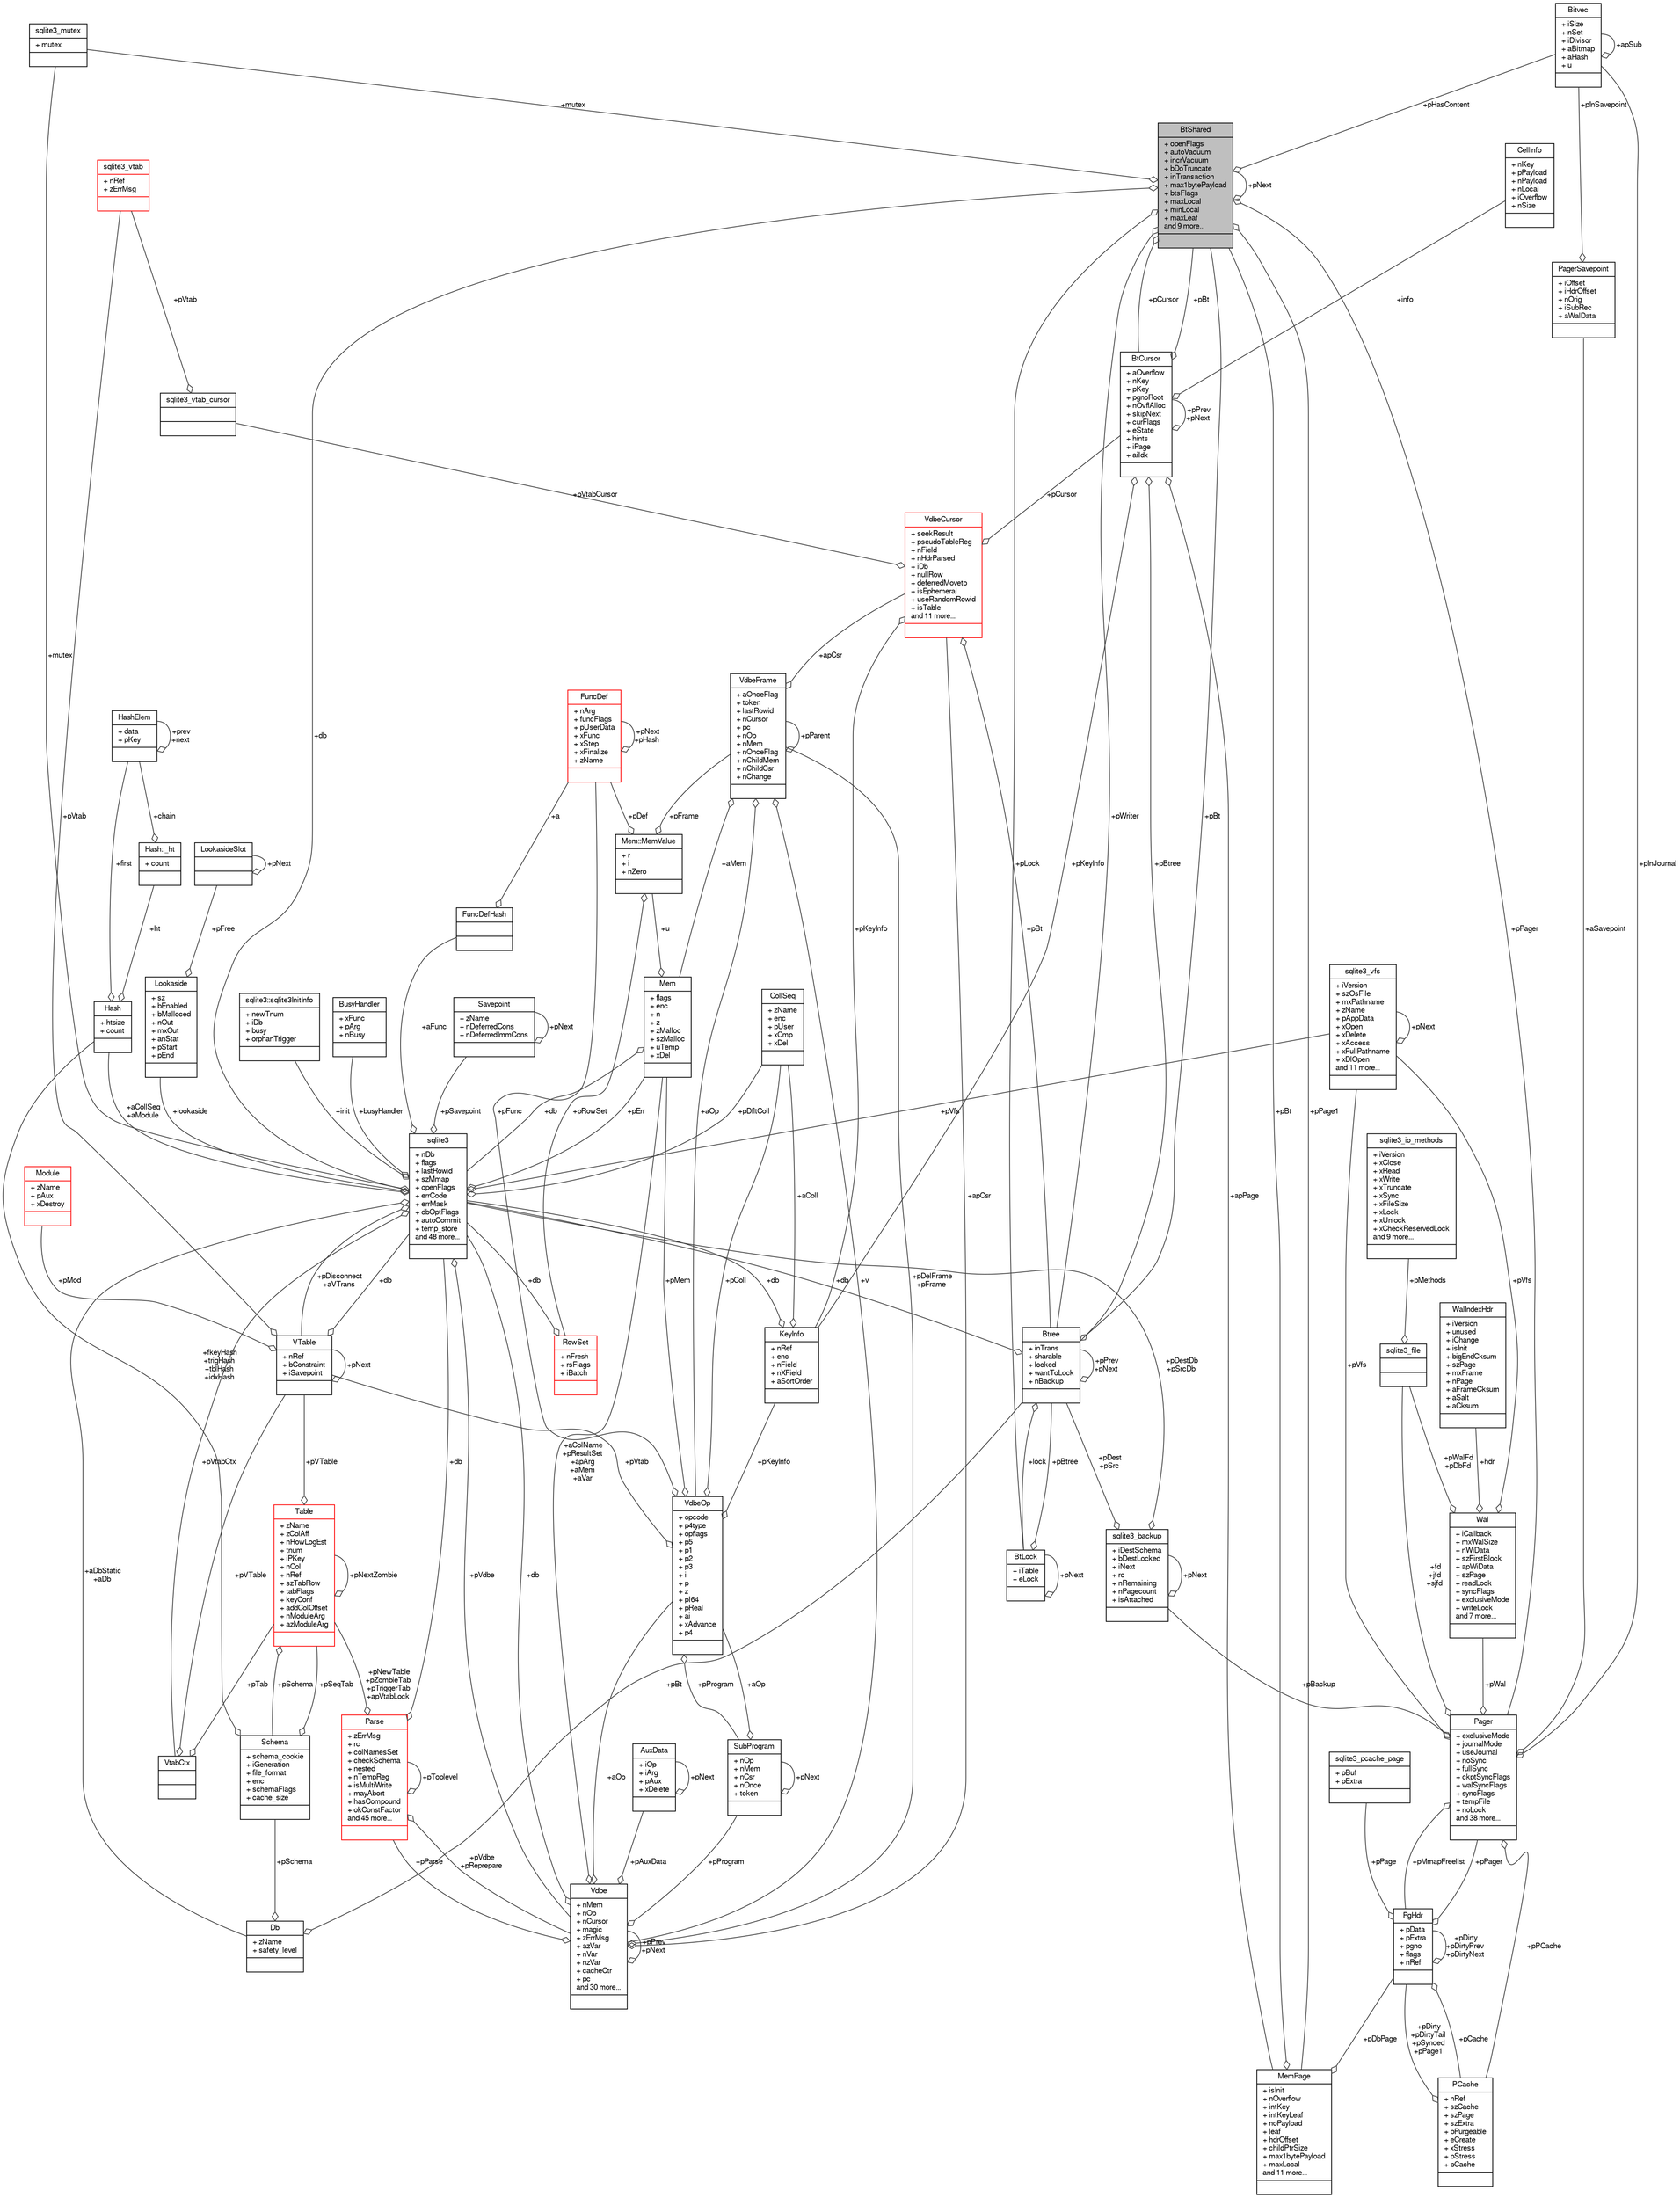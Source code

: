 digraph "BtShared"
{
  edge [fontname="FreeSans",fontsize="10",labelfontname="FreeSans",labelfontsize="10"];
  node [fontname="FreeSans",fontsize="10",shape=record];
  Node1 [label="{BtShared\n|+ openFlags\l+ autoVacuum\l+ incrVacuum\l+ bDoTruncate\l+ inTransaction\l+ max1bytePayload\l+ btsFlags\l+ maxLocal\l+ minLocal\l+ maxLeaf\land 9 more...\l|}",height=0.2,width=0.4,color="black", fillcolor="grey75", style="filled", fontcolor="black"];
  Node2 -> Node1 [color="grey25",fontsize="10",style="solid",label=" +pCursor" ,arrowhead="odiamond",fontname="FreeSans"];
  Node2 [label="{BtCursor\n|+ aOverflow\l+ nKey\l+ pKey\l+ pgnoRoot\l+ nOvflAlloc\l+ skipNext\l+ curFlags\l+ eState\l+ hints\l+ iPage\l+ aiIdx\l|}",height=0.2,width=0.4,color="black", fillcolor="white", style="filled",URL="$structBtCursor.html"];
  Node2 -> Node2 [color="grey25",fontsize="10",style="solid",label=" +pPrev\n+pNext" ,arrowhead="odiamond",fontname="FreeSans"];
  Node3 -> Node2 [color="grey25",fontsize="10",style="solid",label=" +info" ,arrowhead="odiamond",fontname="FreeSans"];
  Node3 [label="{CellInfo\n|+ nKey\l+ pPayload\l+ nPayload\l+ nLocal\l+ iOverflow\l+ nSize\l|}",height=0.2,width=0.4,color="black", fillcolor="white", style="filled",URL="$structCellInfo.html"];
  Node1 -> Node2 [color="grey25",fontsize="10",style="solid",label=" +pBt" ,arrowhead="odiamond",fontname="FreeSans"];
  Node4 -> Node2 [color="grey25",fontsize="10",style="solid",label=" +apPage" ,arrowhead="odiamond",fontname="FreeSans"];
  Node4 [label="{MemPage\n|+ isInit\l+ nOverflow\l+ intKey\l+ intKeyLeaf\l+ noPayload\l+ leaf\l+ hdrOffset\l+ childPtrSize\l+ max1bytePayload\l+ maxLocal\land 11 more...\l|}",height=0.2,width=0.4,color="black", fillcolor="white", style="filled",URL="$structMemPage.html"];
  Node1 -> Node4 [color="grey25",fontsize="10",style="solid",label=" +pBt" ,arrowhead="odiamond",fontname="FreeSans"];
  Node5 -> Node4 [color="grey25",fontsize="10",style="solid",label=" +pDbPage" ,arrowhead="odiamond",fontname="FreeSans"];
  Node5 [label="{PgHdr\n|+ pData\l+ pExtra\l+ pgno\l+ flags\l+ nRef\l|}",height=0.2,width=0.4,color="black", fillcolor="white", style="filled",URL="$structPgHdr.html"];
  Node6 -> Node5 [color="grey25",fontsize="10",style="solid",label=" +pPage" ,arrowhead="odiamond",fontname="FreeSans"];
  Node6 [label="{sqlite3_pcache_page\n|+ pBuf\l+ pExtra\l|}",height=0.2,width=0.4,color="black", fillcolor="white", style="filled",URL="$structsqlite3__pcache__page.html"];
  Node7 -> Node5 [color="grey25",fontsize="10",style="solid",label=" +pCache" ,arrowhead="odiamond",fontname="FreeSans"];
  Node7 [label="{PCache\n|+ nRef\l+ szCache\l+ szPage\l+ szExtra\l+ bPurgeable\l+ eCreate\l+ xStress\l+ pStress\l+ pCache\l|}",height=0.2,width=0.4,color="black", fillcolor="white", style="filled",URL="$structPCache.html"];
  Node5 -> Node7 [color="grey25",fontsize="10",style="solid",label=" +pDirty\n+pDirtyTail\n+pSynced\n+pPage1" ,arrowhead="odiamond",fontname="FreeSans"];
  Node5 -> Node5 [color="grey25",fontsize="10",style="solid",label=" +pDirty\n+pDirtyPrev\n+pDirtyNext" ,arrowhead="odiamond",fontname="FreeSans"];
  Node8 -> Node5 [color="grey25",fontsize="10",style="solid",label=" +pPager" ,arrowhead="odiamond",fontname="FreeSans"];
  Node8 [label="{Pager\n|+ exclusiveMode\l+ journalMode\l+ useJournal\l+ noSync\l+ fullSync\l+ ckptSyncFlags\l+ walSyncFlags\l+ syncFlags\l+ tempFile\l+ noLock\land 38 more...\l|}",height=0.2,width=0.4,color="black", fillcolor="white", style="filled",URL="$structPager.html"];
  Node7 -> Node8 [color="grey25",fontsize="10",style="solid",label=" +pPCache" ,arrowhead="odiamond",fontname="FreeSans"];
  Node9 -> Node8 [color="grey25",fontsize="10",style="solid",label=" +pBackup" ,arrowhead="odiamond",fontname="FreeSans"];
  Node9 [label="{sqlite3_backup\n|+ iDestSchema\l+ bDestLocked\l+ iNext\l+ rc\l+ nRemaining\l+ nPagecount\l+ isAttached\l|}",height=0.2,width=0.4,color="black", fillcolor="white", style="filled",URL="$structsqlite3__backup.html"];
  Node9 -> Node9 [color="grey25",fontsize="10",style="solid",label=" +pNext" ,arrowhead="odiamond",fontname="FreeSans"];
  Node10 -> Node9 [color="grey25",fontsize="10",style="solid",label=" +pDestDb\n+pSrcDb" ,arrowhead="odiamond",fontname="FreeSans"];
  Node10 [label="{sqlite3\n|+ nDb\l+ flags\l+ lastRowid\l+ szMmap\l+ openFlags\l+ errCode\l+ errMask\l+ dbOptFlags\l+ autoCommit\l+ temp_store\land 48 more...\l|}",height=0.2,width=0.4,color="black", fillcolor="white", style="filled",URL="$structsqlite3.html"];
  Node11 -> Node10 [color="grey25",fontsize="10",style="solid",label=" +pErr" ,arrowhead="odiamond",fontname="FreeSans"];
  Node11 [label="{Mem\n|+ flags\l+ enc\l+ n\l+ z\l+ zMalloc\l+ szMalloc\l+ uTemp\l+ xDel\l|}",height=0.2,width=0.4,color="black", fillcolor="white", style="filled",URL="$structMem.html"];
  Node12 -> Node11 [color="grey25",fontsize="10",style="solid",label=" +u" ,arrowhead="odiamond",fontname="FreeSans"];
  Node12 [label="{Mem::MemValue\n|+ r\l+ i\l+ nZero\l|}",height=0.2,width=0.4,color="black", fillcolor="white", style="filled",URL="$unionMem_1_1MemValue.html"];
  Node13 -> Node12 [color="grey25",fontsize="10",style="solid",label=" +pFrame" ,arrowhead="odiamond",fontname="FreeSans"];
  Node13 [label="{VdbeFrame\n|+ aOnceFlag\l+ token\l+ lastRowid\l+ nCursor\l+ pc\l+ nOp\l+ nMem\l+ nOnceFlag\l+ nChildMem\l+ nChildCsr\l+ nChange\l|}",height=0.2,width=0.4,color="black", fillcolor="white", style="filled",URL="$structVdbeFrame.html"];
  Node11 -> Node13 [color="grey25",fontsize="10",style="solid",label=" +aMem" ,arrowhead="odiamond",fontname="FreeSans"];
  Node14 -> Node13 [color="grey25",fontsize="10",style="solid",label=" +v" ,arrowhead="odiamond",fontname="FreeSans"];
  Node14 [label="{Vdbe\n|+ nMem\l+ nOp\l+ nCursor\l+ magic\l+ zErrMsg\l+ azVar\l+ nVar\l+ nzVar\l+ cacheCtr\l+ pc\land 30 more...\l|}",height=0.2,width=0.4,color="black", fillcolor="white", style="filled",URL="$structVdbe.html"];
  Node14 -> Node14 [color="grey25",fontsize="10",style="solid",label=" +pPrev\n+pNext" ,arrowhead="odiamond",fontname="FreeSans"];
  Node11 -> Node14 [color="grey25",fontsize="10",style="solid",label=" +aColName\n+pResultSet\n+apArg\n+aMem\n+aVar" ,arrowhead="odiamond",fontname="FreeSans"];
  Node10 -> Node14 [color="grey25",fontsize="10",style="solid",label=" +db" ,arrowhead="odiamond",fontname="FreeSans"];
  Node13 -> Node14 [color="grey25",fontsize="10",style="solid",label=" +pDelFrame\n+pFrame" ,arrowhead="odiamond",fontname="FreeSans"];
  Node15 -> Node14 [color="grey25",fontsize="10",style="solid",label=" +pAuxData" ,arrowhead="odiamond",fontname="FreeSans"];
  Node15 [label="{AuxData\n|+ iOp\l+ iArg\l+ pAux\l+ xDelete\l|}",height=0.2,width=0.4,color="black", fillcolor="white", style="filled",URL="$structAuxData.html"];
  Node15 -> Node15 [color="grey25",fontsize="10",style="solid",label=" +pNext" ,arrowhead="odiamond",fontname="FreeSans"];
  Node16 -> Node14 [color="grey25",fontsize="10",style="solid",label=" +pProgram" ,arrowhead="odiamond",fontname="FreeSans"];
  Node16 [label="{SubProgram\n|+ nOp\l+ nMem\l+ nCsr\l+ nOnce\l+ token\l|}",height=0.2,width=0.4,color="black", fillcolor="white", style="filled",URL="$structSubProgram.html"];
  Node16 -> Node16 [color="grey25",fontsize="10",style="solid",label=" +pNext" ,arrowhead="odiamond",fontname="FreeSans"];
  Node17 -> Node16 [color="grey25",fontsize="10",style="solid",label=" +aOp" ,arrowhead="odiamond",fontname="FreeSans"];
  Node17 [label="{VdbeOp\n|+ opcode\l+ p4type\l+ opflags\l+ p5\l+ p1\l+ p2\l+ p3\l+ i\l+ p\l+ z\l+ pI64\l+ pReal\l+ ai\l+ xAdvance\l+ p4\l|}",height=0.2,width=0.4,color="black", fillcolor="white", style="filled",URL="$structVdbeOp.html"];
  Node11 -> Node17 [color="grey25",fontsize="10",style="solid",label=" +pMem" ,arrowhead="odiamond",fontname="FreeSans"];
  Node18 -> Node17 [color="grey25",fontsize="10",style="solid",label=" +pColl" ,arrowhead="odiamond",fontname="FreeSans"];
  Node18 [label="{CollSeq\n|+ zName\l+ enc\l+ pUser\l+ xCmp\l+ xDel\l|}",height=0.2,width=0.4,color="black", fillcolor="white", style="filled",URL="$structCollSeq.html"];
  Node19 -> Node17 [color="grey25",fontsize="10",style="solid",label=" +pVtab" ,arrowhead="odiamond",fontname="FreeSans"];
  Node19 [label="{VTable\n|+ nRef\l+ bConstraint\l+ iSavepoint\l|}",height=0.2,width=0.4,color="black", fillcolor="white", style="filled",URL="$structVTable.html"];
  Node10 -> Node19 [color="grey25",fontsize="10",style="solid",label=" +db" ,arrowhead="odiamond",fontname="FreeSans"];
  Node19 -> Node19 [color="grey25",fontsize="10",style="solid",label=" +pNext" ,arrowhead="odiamond",fontname="FreeSans"];
  Node20 -> Node19 [color="grey25",fontsize="10",style="solid",label=" +pMod" ,arrowhead="odiamond",fontname="FreeSans"];
  Node20 [label="{Module\n|+ zName\l+ pAux\l+ xDestroy\l|}",height=0.2,width=0.4,color="red", fillcolor="white", style="filled",URL="$structModule.html"];
  Node22 -> Node19 [color="grey25",fontsize="10",style="solid",label=" +pVtab" ,arrowhead="odiamond",fontname="FreeSans"];
  Node22 [label="{sqlite3_vtab\n|+ nRef\l+ zErrMsg\l|}",height=0.2,width=0.4,color="red", fillcolor="white", style="filled",URL="$structsqlite3__vtab.html"];
  Node16 -> Node17 [color="grey25",fontsize="10",style="solid",label=" +pProgram" ,arrowhead="odiamond",fontname="FreeSans"];
  Node23 -> Node17 [color="grey25",fontsize="10",style="solid",label=" +pKeyInfo" ,arrowhead="odiamond",fontname="FreeSans"];
  Node23 [label="{KeyInfo\n|+ nRef\l+ enc\l+ nField\l+ nXField\l+ aSortOrder\l|}",height=0.2,width=0.4,color="black", fillcolor="white", style="filled",URL="$structKeyInfo.html"];
  Node10 -> Node23 [color="grey25",fontsize="10",style="solid",label=" +db" ,arrowhead="odiamond",fontname="FreeSans"];
  Node18 -> Node23 [color="grey25",fontsize="10",style="solid",label=" +aColl" ,arrowhead="odiamond",fontname="FreeSans"];
  Node24 -> Node17 [color="grey25",fontsize="10",style="solid",label=" +pFunc" ,arrowhead="odiamond",fontname="FreeSans"];
  Node24 [label="{FuncDef\n|+ nArg\l+ funcFlags\l+ pUserData\l+ xFunc\l+ xStep\l+ xFinalize\l+ zName\l|}",height=0.2,width=0.4,color="red", fillcolor="white", style="filled",URL="$structFuncDef.html"];
  Node24 -> Node24 [color="grey25",fontsize="10",style="solid",label=" +pNext\n+pHash" ,arrowhead="odiamond",fontname="FreeSans"];
  Node26 -> Node14 [color="grey25",fontsize="10",style="solid",label=" +apCsr" ,arrowhead="odiamond",fontname="FreeSans"];
  Node26 [label="{VdbeCursor\n|+ seekResult\l+ pseudoTableReg\l+ nField\l+ nHdrParsed\l+ iDb\l+ nullRow\l+ deferredMoveto\l+ isEphemeral\l+ useRandomRowid\l+ isTable\land 11 more...\l|}",height=0.2,width=0.4,color="red", fillcolor="white", style="filled",URL="$structVdbeCursor.html"];
  Node2 -> Node26 [color="grey25",fontsize="10",style="solid",label=" +pCursor" ,arrowhead="odiamond",fontname="FreeSans"];
  Node27 -> Node26 [color="grey25",fontsize="10",style="solid",label=" +pVtabCursor" ,arrowhead="odiamond",fontname="FreeSans"];
  Node27 [label="{sqlite3_vtab_cursor\n||}",height=0.2,width=0.4,color="black", fillcolor="white", style="filled",URL="$structsqlite3__vtab__cursor.html"];
  Node22 -> Node27 [color="grey25",fontsize="10",style="solid",label=" +pVtab" ,arrowhead="odiamond",fontname="FreeSans"];
  Node23 -> Node26 [color="grey25",fontsize="10",style="solid",label=" +pKeyInfo" ,arrowhead="odiamond",fontname="FreeSans"];
  Node40 -> Node26 [color="grey25",fontsize="10",style="solid",label=" +pBt" ,arrowhead="odiamond",fontname="FreeSans"];
  Node40 [label="{Btree\n|+ inTrans\l+ sharable\l+ locked\l+ wantToLock\l+ nBackup\l|}",height=0.2,width=0.4,color="black", fillcolor="white", style="filled",URL="$structBtree.html"];
  Node1 -> Node40 [color="grey25",fontsize="10",style="solid",label=" +pBt" ,arrowhead="odiamond",fontname="FreeSans"];
  Node10 -> Node40 [color="grey25",fontsize="10",style="solid",label=" +db" ,arrowhead="odiamond",fontname="FreeSans"];
  Node41 -> Node40 [color="grey25",fontsize="10",style="solid",label=" +lock" ,arrowhead="odiamond",fontname="FreeSans"];
  Node41 [label="{BtLock\n|+ iTable\l+ eLock\l|}",height=0.2,width=0.4,color="black", fillcolor="white", style="filled",URL="$structBtLock.html"];
  Node41 -> Node41 [color="grey25",fontsize="10",style="solid",label=" +pNext" ,arrowhead="odiamond",fontname="FreeSans"];
  Node40 -> Node41 [color="grey25",fontsize="10",style="solid",label=" +pBtree" ,arrowhead="odiamond",fontname="FreeSans"];
  Node40 -> Node40 [color="grey25",fontsize="10",style="solid",label=" +pPrev\n+pNext" ,arrowhead="odiamond",fontname="FreeSans"];
  Node42 -> Node14 [color="grey25",fontsize="10",style="solid",label=" +pParse" ,arrowhead="odiamond",fontname="FreeSans"];
  Node42 [label="{Parse\n|+ zErrMsg\l+ rc\l+ colNamesSet\l+ checkSchema\l+ nested\l+ nTempReg\l+ isMultiWrite\l+ mayAbort\l+ hasCompound\l+ okConstFactor\land 45 more...\l|}",height=0.2,width=0.4,color="red", fillcolor="white", style="filled",URL="$structParse.html"];
  Node14 -> Node42 [color="grey25",fontsize="10",style="solid",label=" +pVdbe\n+pReprepare" ,arrowhead="odiamond",fontname="FreeSans"];
  Node10 -> Node42 [color="grey25",fontsize="10",style="solid",label=" +db" ,arrowhead="odiamond",fontname="FreeSans"];
  Node51 -> Node42 [color="grey25",fontsize="10",style="solid",label=" +pNewTable\n+pZombieTab\n+pTriggerTab\n+apVtabLock" ,arrowhead="odiamond",fontname="FreeSans"];
  Node51 [label="{Table\n|+ zName\l+ zColAff\l+ nRowLogEst\l+ tnum\l+ iPKey\l+ nCol\l+ nRef\l+ szTabRow\l+ tabFlags\l+ keyConf\l+ addColOffset\l+ nModuleArg\l+ azModuleArg\l|}",height=0.2,width=0.4,color="red", fillcolor="white", style="filled",URL="$structTable.html"];
  Node52 -> Node51 [color="grey25",fontsize="10",style="solid",label=" +pSchema" ,arrowhead="odiamond",fontname="FreeSans"];
  Node52 [label="{Schema\n|+ schema_cookie\l+ iGeneration\l+ file_format\l+ enc\l+ schemaFlags\l+ cache_size\l|}",height=0.2,width=0.4,color="black", fillcolor="white", style="filled",URL="$structSchema.html"];
  Node51 -> Node52 [color="grey25",fontsize="10",style="solid",label=" +pSeqTab" ,arrowhead="odiamond",fontname="FreeSans"];
  Node53 -> Node52 [color="grey25",fontsize="10",style="solid",label=" +fkeyHash\n+trigHash\n+tblHash\n+idxHash" ,arrowhead="odiamond",fontname="FreeSans"];
  Node53 [label="{Hash\n|+ htsize\l+ count\l|}",height=0.2,width=0.4,color="black", fillcolor="white", style="filled",URL="$structHash.html"];
  Node54 -> Node53 [color="grey25",fontsize="10",style="solid",label=" +ht" ,arrowhead="odiamond",fontname="FreeSans"];
  Node54 [label="{Hash::_ht\n|+ count\l|}",height=0.2,width=0.4,color="black", fillcolor="white", style="filled",URL="$structHash_1_1__ht.html"];
  Node55 -> Node54 [color="grey25",fontsize="10",style="solid",label=" +chain" ,arrowhead="odiamond",fontname="FreeSans"];
  Node55 [label="{HashElem\n|+ data\l+ pKey\l|}",height=0.2,width=0.4,color="black", fillcolor="white", style="filled",URL="$structHashElem.html"];
  Node55 -> Node55 [color="grey25",fontsize="10",style="solid",label=" +prev\n+next" ,arrowhead="odiamond",fontname="FreeSans"];
  Node55 -> Node53 [color="grey25",fontsize="10",style="solid",label=" +first" ,arrowhead="odiamond",fontname="FreeSans"];
  Node19 -> Node51 [color="grey25",fontsize="10",style="solid",label=" +pVTable" ,arrowhead="odiamond",fontname="FreeSans"];
  Node51 -> Node51 [color="grey25",fontsize="10",style="solid",label=" +pNextZombie" ,arrowhead="odiamond",fontname="FreeSans"];
  Node42 -> Node42 [color="grey25",fontsize="10",style="solid",label=" +pToplevel" ,arrowhead="odiamond",fontname="FreeSans"];
  Node17 -> Node14 [color="grey25",fontsize="10",style="solid",label=" +aOp" ,arrowhead="odiamond",fontname="FreeSans"];
  Node13 -> Node13 [color="grey25",fontsize="10",style="solid",label=" +pParent" ,arrowhead="odiamond",fontname="FreeSans"];
  Node26 -> Node13 [color="grey25",fontsize="10",style="solid",label=" +apCsr" ,arrowhead="odiamond",fontname="FreeSans"];
  Node17 -> Node13 [color="grey25",fontsize="10",style="solid",label=" +aOp" ,arrowhead="odiamond",fontname="FreeSans"];
  Node72 -> Node12 [color="grey25",fontsize="10",style="solid",label=" +pRowSet" ,arrowhead="odiamond",fontname="FreeSans"];
  Node72 [label="{RowSet\n|+ nFresh\l+ rsFlags\l+ iBatch\l|}",height=0.2,width=0.4,color="red", fillcolor="white", style="filled",URL="$structRowSet.html"];
  Node10 -> Node72 [color="grey25",fontsize="10",style="solid",label=" +db" ,arrowhead="odiamond",fontname="FreeSans"];
  Node24 -> Node12 [color="grey25",fontsize="10",style="solid",label=" +pDef" ,arrowhead="odiamond",fontname="FreeSans"];
  Node10 -> Node11 [color="grey25",fontsize="10",style="solid",label=" +db" ,arrowhead="odiamond",fontname="FreeSans"];
  Node14 -> Node10 [color="grey25",fontsize="10",style="solid",label=" +pVdbe" ,arrowhead="odiamond",fontname="FreeSans"];
  Node75 -> Node10 [color="grey25",fontsize="10",style="solid",label=" +pSavepoint" ,arrowhead="odiamond",fontname="FreeSans"];
  Node75 [label="{Savepoint\n|+ zName\l+ nDeferredCons\l+ nDeferredImmCons\l|}",height=0.2,width=0.4,color="black", fillcolor="white", style="filled",URL="$structSavepoint.html"];
  Node75 -> Node75 [color="grey25",fontsize="10",style="solid",label=" +pNext" ,arrowhead="odiamond",fontname="FreeSans"];
  Node76 -> Node10 [color="grey25",fontsize="10",style="solid",label=" +aFunc" ,arrowhead="odiamond",fontname="FreeSans"];
  Node76 [label="{FuncDefHash\n||}",height=0.2,width=0.4,color="black", fillcolor="white", style="filled",URL="$structFuncDefHash.html"];
  Node24 -> Node76 [color="grey25",fontsize="10",style="solid",label=" +a" ,arrowhead="odiamond",fontname="FreeSans"];
  Node77 -> Node10 [color="grey25",fontsize="10",style="solid",label=" +lookaside" ,arrowhead="odiamond",fontname="FreeSans"];
  Node77 [label="{Lookaside\n|+ sz\l+ bEnabled\l+ bMalloced\l+ nOut\l+ mxOut\l+ anStat\l+ pStart\l+ pEnd\l|}",height=0.2,width=0.4,color="black", fillcolor="white", style="filled",URL="$structLookaside.html"];
  Node78 -> Node77 [color="grey25",fontsize="10",style="solid",label=" +pFree" ,arrowhead="odiamond",fontname="FreeSans"];
  Node78 [label="{LookasideSlot\n||}",height=0.2,width=0.4,color="black", fillcolor="white", style="filled",URL="$structLookasideSlot.html"];
  Node78 -> Node78 [color="grey25",fontsize="10",style="solid",label=" +pNext" ,arrowhead="odiamond",fontname="FreeSans"];
  Node79 -> Node10 [color="grey25",fontsize="10",style="solid",label=" +mutex" ,arrowhead="odiamond",fontname="FreeSans"];
  Node79 [label="{sqlite3_mutex\n|+ mutex\l|}",height=0.2,width=0.4,color="black", fillcolor="white", style="filled",URL="$structsqlite3__mutex.html"];
  Node80 -> Node10 [color="grey25",fontsize="10",style="solid",label=" +pVfs" ,arrowhead="odiamond",fontname="FreeSans"];
  Node80 [label="{sqlite3_vfs\n|+ iVersion\l+ szOsFile\l+ mxPathname\l+ zName\l+ pAppData\l+ xOpen\l+ xDelete\l+ xAccess\l+ xFullPathname\l+ xDlOpen\land 11 more...\l|}",height=0.2,width=0.4,color="black", fillcolor="white", style="filled",URL="$structsqlite3__vfs.html"];
  Node80 -> Node80 [color="grey25",fontsize="10",style="solid",label=" +pNext" ,arrowhead="odiamond",fontname="FreeSans"];
  Node81 -> Node10 [color="grey25",fontsize="10",style="solid",label=" +init" ,arrowhead="odiamond",fontname="FreeSans"];
  Node81 [label="{sqlite3::sqlite3InitInfo\n|+ newTnum\l+ iDb\l+ busy\l+ orphanTrigger\l|}",height=0.2,width=0.4,color="black", fillcolor="white", style="filled",URL="$structsqlite3_1_1sqlite3InitInfo.html"];
  Node82 -> Node10 [color="grey25",fontsize="10",style="solid",label=" +busyHandler" ,arrowhead="odiamond",fontname="FreeSans"];
  Node82 [label="{BusyHandler\n|+ xFunc\l+ pArg\l+ nBusy\l|}",height=0.2,width=0.4,color="black", fillcolor="white", style="filled",URL="$structBusyHandler.html"];
  Node83 -> Node10 [color="grey25",fontsize="10",style="solid",label=" +pVtabCtx" ,arrowhead="odiamond",fontname="FreeSans"];
  Node83 [label="{VtabCtx\n||}",height=0.2,width=0.4,color="black", fillcolor="white", style="filled",URL="$structVtabCtx.html"];
  Node19 -> Node83 [color="grey25",fontsize="10",style="solid",label=" +pVTable" ,arrowhead="odiamond",fontname="FreeSans"];
  Node51 -> Node83 [color="grey25",fontsize="10",style="solid",label=" +pTab" ,arrowhead="odiamond",fontname="FreeSans"];
  Node18 -> Node10 [color="grey25",fontsize="10",style="solid",label=" +pDfltColl" ,arrowhead="odiamond",fontname="FreeSans"];
  Node19 -> Node10 [color="grey25",fontsize="10",style="solid",label=" +pDisconnect\n+aVTrans" ,arrowhead="odiamond",fontname="FreeSans"];
  Node84 -> Node10 [color="grey25",fontsize="10",style="solid",label=" +aDbStatic\n+aDb" ,arrowhead="odiamond",fontname="FreeSans"];
  Node84 [label="{Db\n|+ zName\l+ safety_level\l|}",height=0.2,width=0.4,color="black", fillcolor="white", style="filled",URL="$structDb.html"];
  Node52 -> Node84 [color="grey25",fontsize="10",style="solid",label=" +pSchema" ,arrowhead="odiamond",fontname="FreeSans"];
  Node40 -> Node84 [color="grey25",fontsize="10",style="solid",label=" +pBt" ,arrowhead="odiamond",fontname="FreeSans"];
  Node53 -> Node10 [color="grey25",fontsize="10",style="solid",label=" +aCollSeq\n+aModule" ,arrowhead="odiamond",fontname="FreeSans"];
  Node40 -> Node9 [color="grey25",fontsize="10",style="solid",label=" +pDest\n+pSrc" ,arrowhead="odiamond",fontname="FreeSans"];
  Node85 -> Node8 [color="grey25",fontsize="10",style="solid",label=" +pInJournal" ,arrowhead="odiamond",fontname="FreeSans"];
  Node85 [label="{Bitvec\n|+ iSize\l+ nSet\l+ iDivisor\l+ aBitmap\l+ aHash\l+ u\l|}",height=0.2,width=0.4,color="black", fillcolor="white", style="filled",URL="$structBitvec.html"];
  Node85 -> Node85 [color="grey25",fontsize="10",style="solid",label=" +apSub" ,arrowhead="odiamond",fontname="FreeSans"];
  Node33 -> Node8 [color="grey25",fontsize="10",style="solid",label=" +fd\n+jfd\n+sjfd" ,arrowhead="odiamond",fontname="FreeSans"];
  Node33 [label="{sqlite3_file\n||}",height=0.2,width=0.4,color="black", fillcolor="white", style="filled",URL="$structsqlite3__file.html"];
  Node34 -> Node33 [color="grey25",fontsize="10",style="solid",label=" +pMethods" ,arrowhead="odiamond",fontname="FreeSans"];
  Node34 [label="{sqlite3_io_methods\n|+ iVersion\l+ xClose\l+ xRead\l+ xWrite\l+ xTruncate\l+ xSync\l+ xFileSize\l+ xLock\l+ xUnlock\l+ xCheckReservedLock\land 9 more...\l|}",height=0.2,width=0.4,color="black", fillcolor="white", style="filled",URL="$structsqlite3__io__methods.html"];
  Node80 -> Node8 [color="grey25",fontsize="10",style="solid",label=" +pVfs" ,arrowhead="odiamond",fontname="FreeSans"];
  Node5 -> Node8 [color="grey25",fontsize="10",style="solid",label=" +pMmapFreelist" ,arrowhead="odiamond",fontname="FreeSans"];
  Node86 -> Node8 [color="grey25",fontsize="10",style="solid",label=" +pWal" ,arrowhead="odiamond",fontname="FreeSans"];
  Node86 [label="{Wal\n|+ iCallback\l+ mxWalSize\l+ nWiData\l+ szFirstBlock\l+ apWiData\l+ szPage\l+ readLock\l+ syncFlags\l+ exclusiveMode\l+ writeLock\land 7 more...\l|}",height=0.2,width=0.4,color="black", fillcolor="white", style="filled",URL="$structWal.html"];
  Node33 -> Node86 [color="grey25",fontsize="10",style="solid",label=" +pWalFd\n+pDbFd" ,arrowhead="odiamond",fontname="FreeSans"];
  Node80 -> Node86 [color="grey25",fontsize="10",style="solid",label=" +pVfs" ,arrowhead="odiamond",fontname="FreeSans"];
  Node87 -> Node86 [color="grey25",fontsize="10",style="solid",label=" +hdr" ,arrowhead="odiamond",fontname="FreeSans"];
  Node87 [label="{WalIndexHdr\n|+ iVersion\l+ unused\l+ iChange\l+ isInit\l+ bigEndCksum\l+ szPage\l+ mxFrame\l+ nPage\l+ aFrameCksum\l+ aSalt\l+ aCksum\l|}",height=0.2,width=0.4,color="black", fillcolor="white", style="filled",URL="$structWalIndexHdr.html"];
  Node88 -> Node8 [color="grey25",fontsize="10",style="solid",label=" +aSavepoint" ,arrowhead="odiamond",fontname="FreeSans"];
  Node88 [label="{PagerSavepoint\n|+ iOffset\l+ iHdrOffset\l+ nOrig\l+ iSubRec\l+ aWalData\l|}",height=0.2,width=0.4,color="black", fillcolor="white", style="filled",URL="$structPagerSavepoint.html"];
  Node85 -> Node88 [color="grey25",fontsize="10",style="solid",label=" +pInSavepoint" ,arrowhead="odiamond",fontname="FreeSans"];
  Node23 -> Node2 [color="grey25",fontsize="10",style="solid",label=" +pKeyInfo" ,arrowhead="odiamond",fontname="FreeSans"];
  Node40 -> Node2 [color="grey25",fontsize="10",style="solid",label=" +pBtree" ,arrowhead="odiamond",fontname="FreeSans"];
  Node1 -> Node1 [color="grey25",fontsize="10",style="solid",label=" +pNext" ,arrowhead="odiamond",fontname="FreeSans"];
  Node10 -> Node1 [color="grey25",fontsize="10",style="solid",label=" +db" ,arrowhead="odiamond",fontname="FreeSans"];
  Node85 -> Node1 [color="grey25",fontsize="10",style="solid",label=" +pHasContent" ,arrowhead="odiamond",fontname="FreeSans"];
  Node79 -> Node1 [color="grey25",fontsize="10",style="solid",label=" +mutex" ,arrowhead="odiamond",fontname="FreeSans"];
  Node41 -> Node1 [color="grey25",fontsize="10",style="solid",label=" +pLock" ,arrowhead="odiamond",fontname="FreeSans"];
  Node4 -> Node1 [color="grey25",fontsize="10",style="solid",label=" +pPage1" ,arrowhead="odiamond",fontname="FreeSans"];
  Node40 -> Node1 [color="grey25",fontsize="10",style="solid",label=" +pWriter" ,arrowhead="odiamond",fontname="FreeSans"];
  Node8 -> Node1 [color="grey25",fontsize="10",style="solid",label=" +pPager" ,arrowhead="odiamond",fontname="FreeSans"];
}
